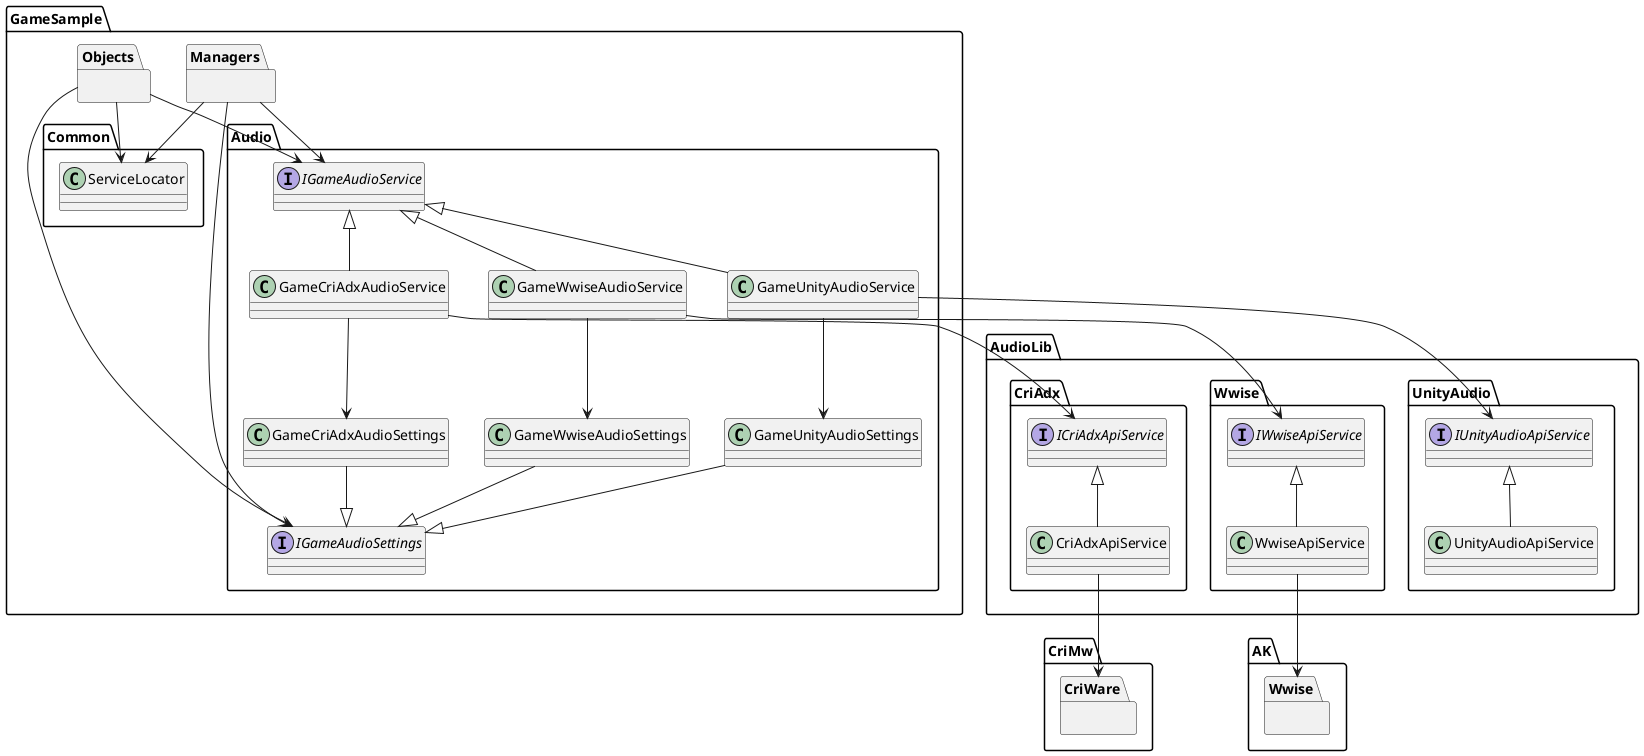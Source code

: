 @startuml MultiAudio

package AudioLib {
    package UnityAudio {
        interface IUnityAudioApiService {
        }
        class UnityAudioApiService {
        }
    }
    package CriAdx {
        interface ICriAdxApiService {
        }
        class CriAdxApiService {
        }
    }
    package Wwise {
        interface IWwiseApiService {
        }
        class WwiseApiService {
        }
    }
}

package GameSample
{
    package Audio {
        interface IGameAudioService {
        }
        class GameUnityAudioService {
        }
        class GameCriAdxAudioService {
        }
        class GameWwiseAudioService {
        }
        interface IGameAudioSettings {
        }
        class GameUnityAudioSettings {
        }
        class GameCriAdxAudioSettings {
        }
        class GameWwiseAudioSettings {
        }
    }
    package Managers {
    }
    package Objects {
    }
    package Common {
        class ServiceLocator {
        }
    }
}

package CriMw.CriWare {
}
package AK.Wwise {
}


IUnityAudioApiService <|-- UnityAudioApiService
ICriAdxApiService     <|-- CriAdxApiService
IWwiseApiService      <|-- WwiseApiService

IGameAudioService <|-- GameUnityAudioService
IGameAudioService <|-- GameCriAdxAudioService
IGameAudioService <|-- GameWwiseAudioService

GameUnityAudioSettings  --|> IGameAudioSettings
GameCriAdxAudioSettings --|> IGameAudioSettings
GameWwiseAudioSettings  --|> IGameAudioSettings

GameUnityAudioService  --> GameUnityAudioSettings
GameCriAdxAudioService --> GameCriAdxAudioSettings
GameWwiseAudioService  --> GameWwiseAudioSettings

GameUnityAudioService  --> IUnityAudioApiService
GameCriAdxAudioService --> ICriAdxApiService
GameWwiseAudioService  --> IWwiseApiService

Managers --> ServiceLocator
Objects --> ServiceLocator

Managers --> IGameAudioSettings
Managers --> IGameAudioService
Objects --> IGameAudioSettings
Objects --> IGameAudioService

CriAdxApiService --> CriMw.CriWare
WwiseApiService --> AK.Wwise

@enduml
